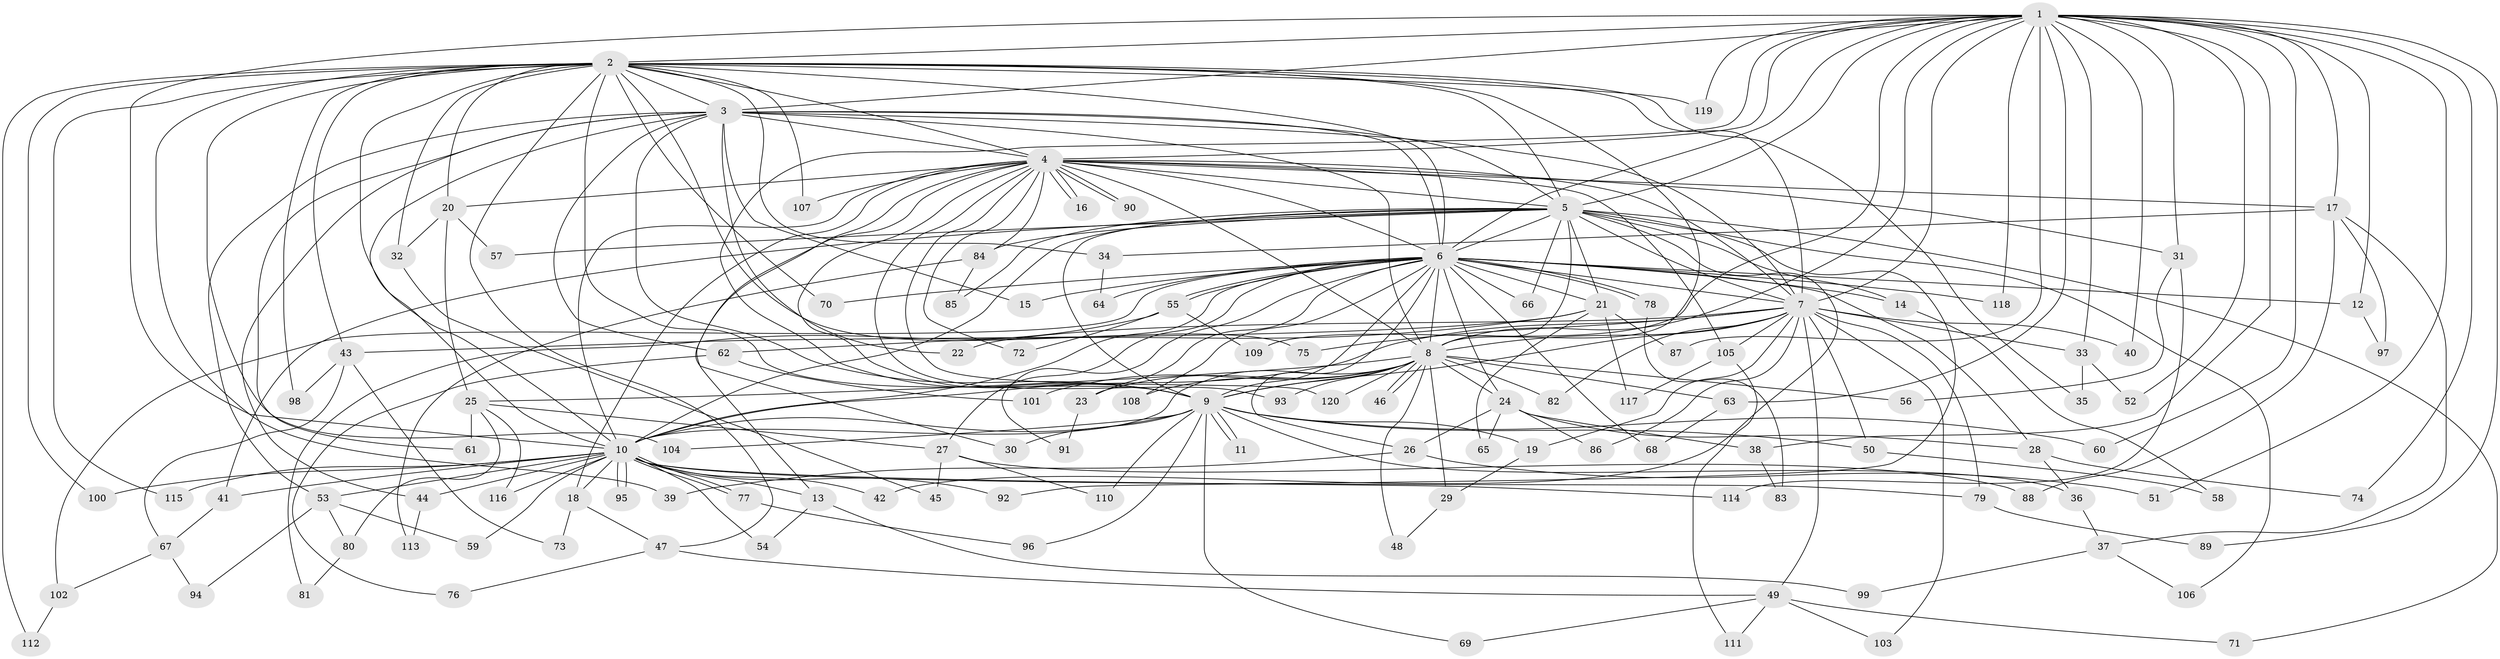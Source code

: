 // Generated by graph-tools (version 1.1) at 2025/49/03/09/25 03:49:33]
// undirected, 120 vertices, 265 edges
graph export_dot {
graph [start="1"]
  node [color=gray90,style=filled];
  1;
  2;
  3;
  4;
  5;
  6;
  7;
  8;
  9;
  10;
  11;
  12;
  13;
  14;
  15;
  16;
  17;
  18;
  19;
  20;
  21;
  22;
  23;
  24;
  25;
  26;
  27;
  28;
  29;
  30;
  31;
  32;
  33;
  34;
  35;
  36;
  37;
  38;
  39;
  40;
  41;
  42;
  43;
  44;
  45;
  46;
  47;
  48;
  49;
  50;
  51;
  52;
  53;
  54;
  55;
  56;
  57;
  58;
  59;
  60;
  61;
  62;
  63;
  64;
  65;
  66;
  67;
  68;
  69;
  70;
  71;
  72;
  73;
  74;
  75;
  76;
  77;
  78;
  79;
  80;
  81;
  82;
  83;
  84;
  85;
  86;
  87;
  88;
  89;
  90;
  91;
  92;
  93;
  94;
  95;
  96;
  97;
  98;
  99;
  100;
  101;
  102;
  103;
  104;
  105;
  106;
  107;
  108;
  109;
  110;
  111;
  112;
  113;
  114;
  115;
  116;
  117;
  118;
  119;
  120;
  1 -- 2;
  1 -- 3;
  1 -- 4;
  1 -- 5;
  1 -- 6;
  1 -- 7;
  1 -- 8;
  1 -- 9;
  1 -- 10;
  1 -- 12;
  1 -- 17;
  1 -- 31;
  1 -- 33;
  1 -- 38;
  1 -- 40;
  1 -- 51;
  1 -- 52;
  1 -- 60;
  1 -- 63;
  1 -- 74;
  1 -- 87;
  1 -- 89;
  1 -- 109;
  1 -- 118;
  1 -- 119;
  2 -- 3;
  2 -- 4;
  2 -- 5;
  2 -- 6;
  2 -- 7;
  2 -- 8;
  2 -- 9;
  2 -- 10;
  2 -- 20;
  2 -- 32;
  2 -- 34;
  2 -- 35;
  2 -- 39;
  2 -- 43;
  2 -- 47;
  2 -- 70;
  2 -- 75;
  2 -- 98;
  2 -- 100;
  2 -- 104;
  2 -- 107;
  2 -- 112;
  2 -- 115;
  2 -- 119;
  3 -- 4;
  3 -- 5;
  3 -- 6;
  3 -- 7;
  3 -- 8;
  3 -- 9;
  3 -- 10;
  3 -- 15;
  3 -- 22;
  3 -- 44;
  3 -- 53;
  3 -- 61;
  3 -- 62;
  4 -- 5;
  4 -- 6;
  4 -- 7;
  4 -- 8;
  4 -- 9;
  4 -- 10;
  4 -- 13;
  4 -- 16;
  4 -- 16;
  4 -- 17;
  4 -- 18;
  4 -- 20;
  4 -- 30;
  4 -- 31;
  4 -- 72;
  4 -- 84;
  4 -- 90;
  4 -- 90;
  4 -- 93;
  4 -- 105;
  4 -- 107;
  4 -- 120;
  5 -- 6;
  5 -- 7;
  5 -- 8;
  5 -- 9;
  5 -- 10;
  5 -- 14;
  5 -- 21;
  5 -- 41;
  5 -- 42;
  5 -- 57;
  5 -- 66;
  5 -- 71;
  5 -- 84;
  5 -- 85;
  5 -- 92;
  5 -- 106;
  6 -- 7;
  6 -- 8;
  6 -- 9;
  6 -- 10;
  6 -- 12;
  6 -- 14;
  6 -- 15;
  6 -- 21;
  6 -- 23;
  6 -- 24;
  6 -- 26;
  6 -- 27;
  6 -- 28;
  6 -- 55;
  6 -- 55;
  6 -- 64;
  6 -- 66;
  6 -- 68;
  6 -- 70;
  6 -- 78;
  6 -- 78;
  6 -- 91;
  6 -- 102;
  6 -- 108;
  6 -- 118;
  7 -- 8;
  7 -- 9;
  7 -- 10;
  7 -- 19;
  7 -- 22;
  7 -- 33;
  7 -- 40;
  7 -- 49;
  7 -- 50;
  7 -- 75;
  7 -- 79;
  7 -- 82;
  7 -- 86;
  7 -- 103;
  7 -- 105;
  8 -- 9;
  8 -- 10;
  8 -- 23;
  8 -- 24;
  8 -- 25;
  8 -- 29;
  8 -- 46;
  8 -- 46;
  8 -- 48;
  8 -- 56;
  8 -- 63;
  8 -- 82;
  8 -- 93;
  8 -- 101;
  8 -- 108;
  8 -- 120;
  9 -- 10;
  9 -- 11;
  9 -- 11;
  9 -- 19;
  9 -- 30;
  9 -- 36;
  9 -- 50;
  9 -- 60;
  9 -- 69;
  9 -- 96;
  9 -- 104;
  9 -- 110;
  10 -- 13;
  10 -- 18;
  10 -- 41;
  10 -- 42;
  10 -- 44;
  10 -- 53;
  10 -- 54;
  10 -- 59;
  10 -- 77;
  10 -- 77;
  10 -- 79;
  10 -- 92;
  10 -- 95;
  10 -- 95;
  10 -- 100;
  10 -- 114;
  10 -- 115;
  10 -- 116;
  12 -- 97;
  13 -- 54;
  13 -- 99;
  14 -- 58;
  17 -- 34;
  17 -- 37;
  17 -- 88;
  17 -- 97;
  18 -- 47;
  18 -- 73;
  19 -- 29;
  20 -- 25;
  20 -- 32;
  20 -- 57;
  21 -- 43;
  21 -- 62;
  21 -- 65;
  21 -- 87;
  21 -- 117;
  23 -- 91;
  24 -- 26;
  24 -- 28;
  24 -- 38;
  24 -- 65;
  24 -- 86;
  25 -- 27;
  25 -- 61;
  25 -- 80;
  25 -- 116;
  26 -- 39;
  26 -- 51;
  27 -- 45;
  27 -- 88;
  27 -- 110;
  28 -- 36;
  28 -- 74;
  29 -- 48;
  31 -- 56;
  31 -- 114;
  32 -- 45;
  33 -- 35;
  33 -- 52;
  34 -- 64;
  36 -- 37;
  37 -- 99;
  37 -- 106;
  38 -- 83;
  41 -- 67;
  43 -- 67;
  43 -- 73;
  43 -- 98;
  44 -- 113;
  47 -- 49;
  47 -- 76;
  49 -- 69;
  49 -- 71;
  49 -- 103;
  49 -- 111;
  50 -- 58;
  53 -- 59;
  53 -- 80;
  53 -- 94;
  55 -- 72;
  55 -- 81;
  55 -- 109;
  62 -- 76;
  62 -- 101;
  63 -- 68;
  67 -- 94;
  67 -- 102;
  77 -- 96;
  78 -- 83;
  79 -- 89;
  80 -- 81;
  84 -- 85;
  84 -- 113;
  102 -- 112;
  105 -- 111;
  105 -- 117;
}
